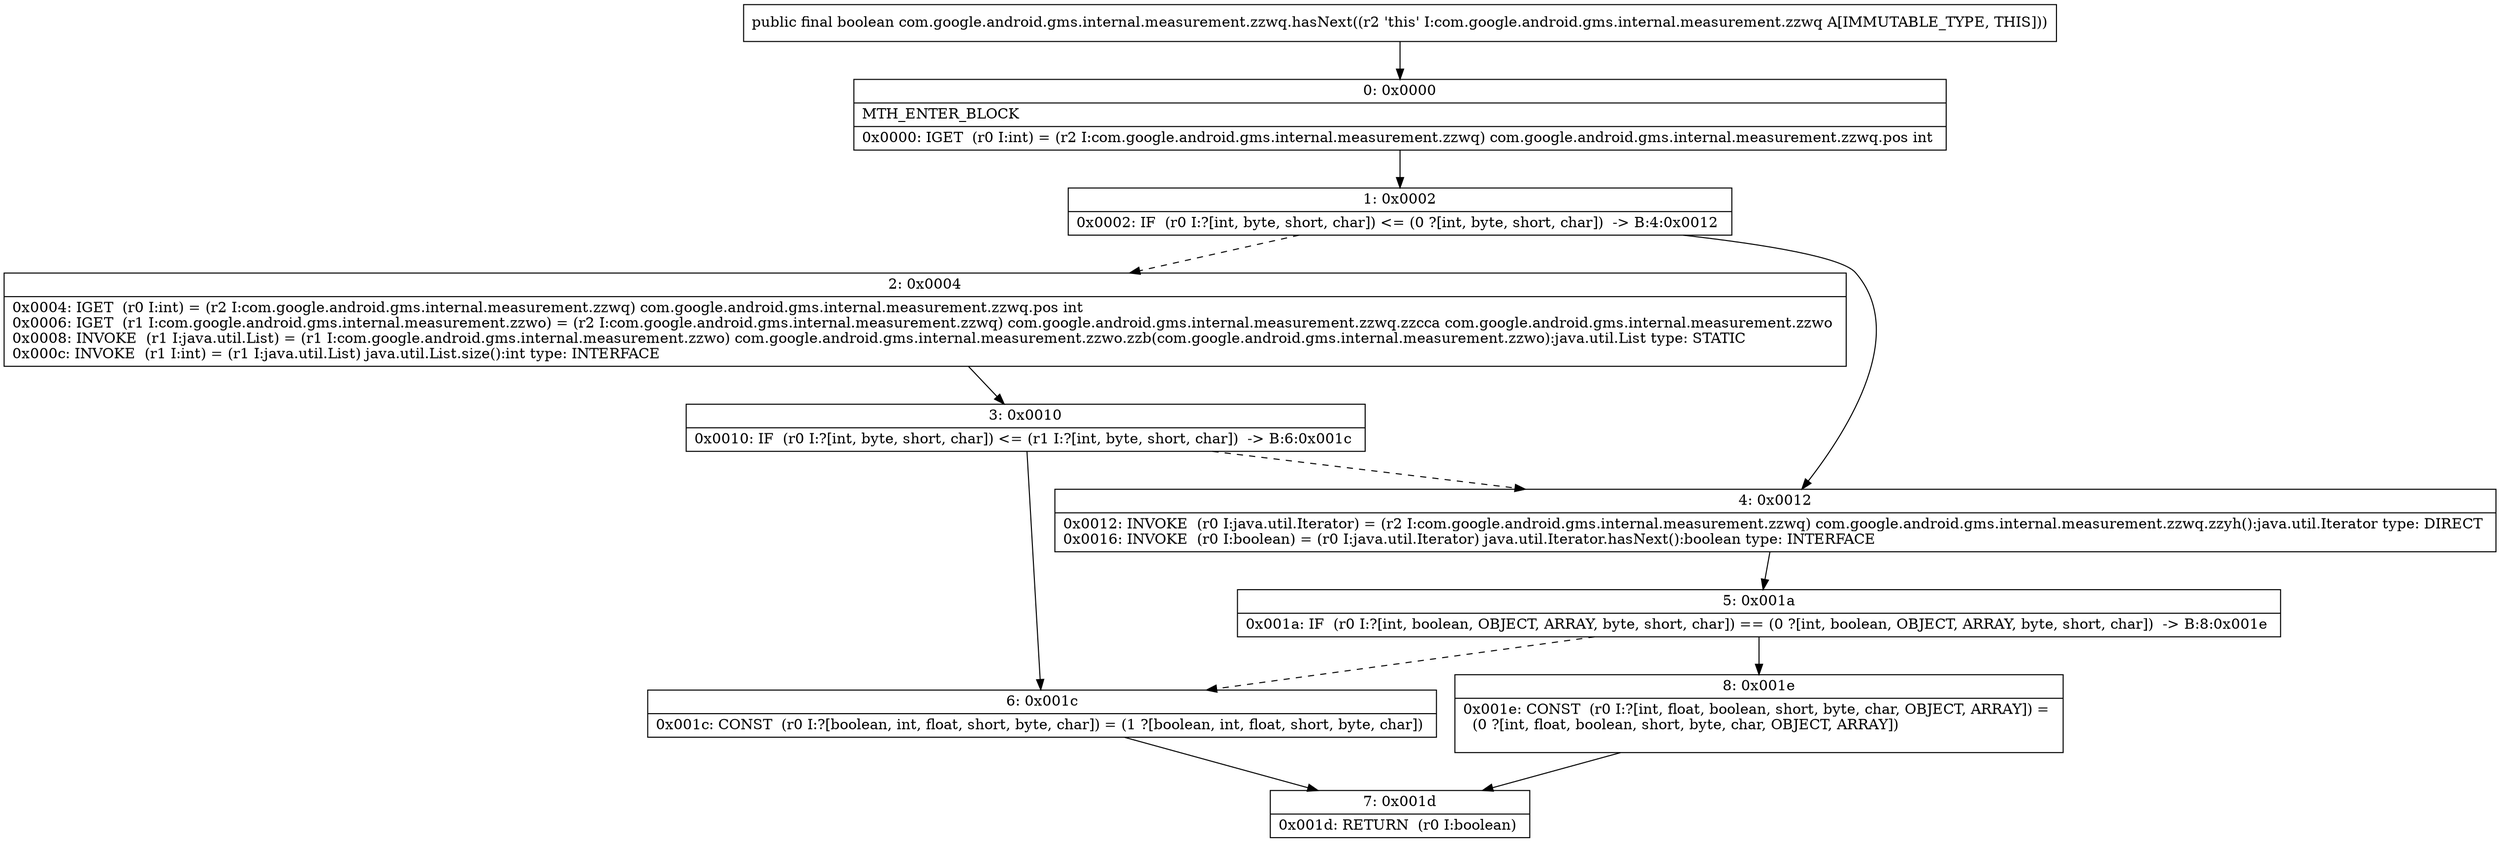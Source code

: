 digraph "CFG forcom.google.android.gms.internal.measurement.zzwq.hasNext()Z" {
Node_0 [shape=record,label="{0\:\ 0x0000|MTH_ENTER_BLOCK\l|0x0000: IGET  (r0 I:int) = (r2 I:com.google.android.gms.internal.measurement.zzwq) com.google.android.gms.internal.measurement.zzwq.pos int \l}"];
Node_1 [shape=record,label="{1\:\ 0x0002|0x0002: IF  (r0 I:?[int, byte, short, char]) \<= (0 ?[int, byte, short, char])  \-\> B:4:0x0012 \l}"];
Node_2 [shape=record,label="{2\:\ 0x0004|0x0004: IGET  (r0 I:int) = (r2 I:com.google.android.gms.internal.measurement.zzwq) com.google.android.gms.internal.measurement.zzwq.pos int \l0x0006: IGET  (r1 I:com.google.android.gms.internal.measurement.zzwo) = (r2 I:com.google.android.gms.internal.measurement.zzwq) com.google.android.gms.internal.measurement.zzwq.zzcca com.google.android.gms.internal.measurement.zzwo \l0x0008: INVOKE  (r1 I:java.util.List) = (r1 I:com.google.android.gms.internal.measurement.zzwo) com.google.android.gms.internal.measurement.zzwo.zzb(com.google.android.gms.internal.measurement.zzwo):java.util.List type: STATIC \l0x000c: INVOKE  (r1 I:int) = (r1 I:java.util.List) java.util.List.size():int type: INTERFACE \l}"];
Node_3 [shape=record,label="{3\:\ 0x0010|0x0010: IF  (r0 I:?[int, byte, short, char]) \<= (r1 I:?[int, byte, short, char])  \-\> B:6:0x001c \l}"];
Node_4 [shape=record,label="{4\:\ 0x0012|0x0012: INVOKE  (r0 I:java.util.Iterator) = (r2 I:com.google.android.gms.internal.measurement.zzwq) com.google.android.gms.internal.measurement.zzwq.zzyh():java.util.Iterator type: DIRECT \l0x0016: INVOKE  (r0 I:boolean) = (r0 I:java.util.Iterator) java.util.Iterator.hasNext():boolean type: INTERFACE \l}"];
Node_5 [shape=record,label="{5\:\ 0x001a|0x001a: IF  (r0 I:?[int, boolean, OBJECT, ARRAY, byte, short, char]) == (0 ?[int, boolean, OBJECT, ARRAY, byte, short, char])  \-\> B:8:0x001e \l}"];
Node_6 [shape=record,label="{6\:\ 0x001c|0x001c: CONST  (r0 I:?[boolean, int, float, short, byte, char]) = (1 ?[boolean, int, float, short, byte, char]) \l}"];
Node_7 [shape=record,label="{7\:\ 0x001d|0x001d: RETURN  (r0 I:boolean) \l}"];
Node_8 [shape=record,label="{8\:\ 0x001e|0x001e: CONST  (r0 I:?[int, float, boolean, short, byte, char, OBJECT, ARRAY]) = \l  (0 ?[int, float, boolean, short, byte, char, OBJECT, ARRAY])\l \l}"];
MethodNode[shape=record,label="{public final boolean com.google.android.gms.internal.measurement.zzwq.hasNext((r2 'this' I:com.google.android.gms.internal.measurement.zzwq A[IMMUTABLE_TYPE, THIS])) }"];
MethodNode -> Node_0;
Node_0 -> Node_1;
Node_1 -> Node_2[style=dashed];
Node_1 -> Node_4;
Node_2 -> Node_3;
Node_3 -> Node_4[style=dashed];
Node_3 -> Node_6;
Node_4 -> Node_5;
Node_5 -> Node_6[style=dashed];
Node_5 -> Node_8;
Node_6 -> Node_7;
Node_8 -> Node_7;
}

